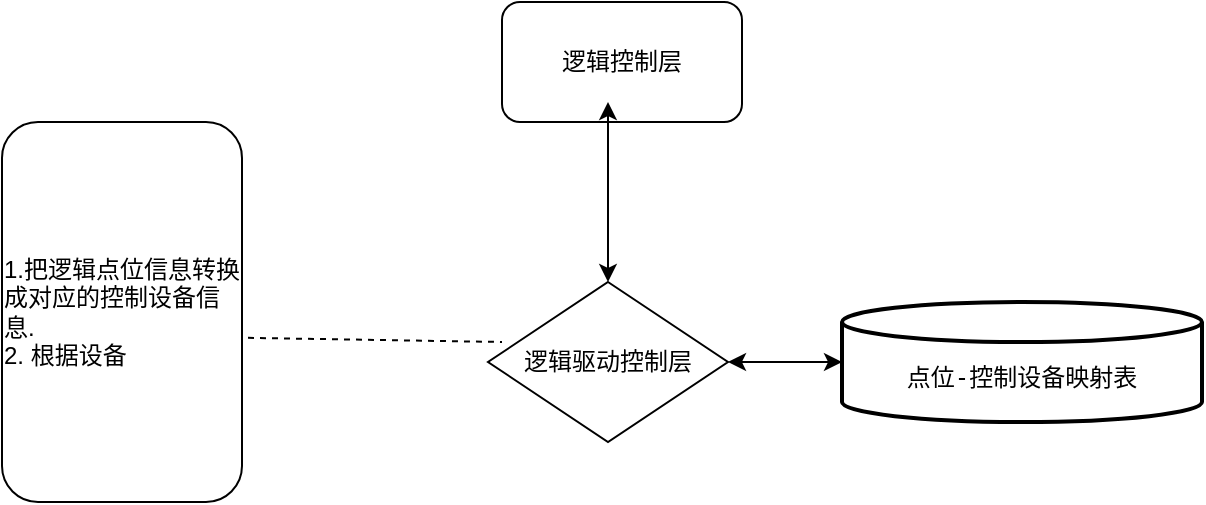 <mxfile version="10.8.5" type="github"><diagram id="RvbD-Qe74Tt6xNohC6nh" name="Page-1"><mxGraphModel dx="1398" dy="700" grid="1" gridSize="10" guides="1" tooltips="1" connect="1" arrows="1" fold="1" page="1" pageScale="1" pageWidth="827" pageHeight="1169" math="0" shadow="0"><root><mxCell id="0"/><mxCell id="1" parent="0"/><mxCell id="eGFITggfUhU6RqY5zxnf-1" value="逻辑控制层&lt;span id=&quot;transmark&quot; style=&quot;display: none ; width: 0px ; height: 0px&quot;&gt;&lt;/span&gt;" style="rounded=1;whiteSpace=wrap;html=1;" vertex="1" parent="1"><mxGeometry x="360" y="170" width="120" height="60" as="geometry"/></mxCell><mxCell id="eGFITggfUhU6RqY5zxnf-4" value="" style="endArrow=classic;startArrow=classic;html=1;" edge="1" parent="1"><mxGeometry width="50" height="50" relative="1" as="geometry"><mxPoint x="413" y="310" as="sourcePoint"/><mxPoint x="413" y="220" as="targetPoint"/></mxGeometry></mxCell><mxCell id="eGFITggfUhU6RqY5zxnf-5" value="逻辑驱动控制层&lt;span id=&quot;transmark&quot; style=&quot;display: none ; width: 0px ; height: 0px&quot;&gt;&lt;/span&gt;" style="rhombus;whiteSpace=wrap;html=1;" vertex="1" parent="1"><mxGeometry x="353" y="310" width="120" height="80" as="geometry"/></mxCell><mxCell id="eGFITggfUhU6RqY5zxnf-6" value="" style="endArrow=classic;startArrow=classic;html=1;exitX=1;exitY=0.5;exitDx=0;exitDy=0;" edge="1" parent="1" source="eGFITggfUhU6RqY5zxnf-5" target="eGFITggfUhU6RqY5zxnf-7"><mxGeometry width="50" height="50" relative="1" as="geometry"><mxPoint x="350" y="460" as="sourcePoint"/><mxPoint x="560" y="350" as="targetPoint"/></mxGeometry></mxCell><mxCell id="eGFITggfUhU6RqY5zxnf-7" value="&lt;br&gt;&lt;pre&gt;&lt;span&gt;点位&lt;/span&gt;&lt;span&gt;-&lt;/span&gt;&lt;span&gt;控制设备映射表&lt;/span&gt;&lt;/pre&gt;&lt;span id=&quot;transmark&quot; style=&quot;display: none ; width: 0px ; height: 0px&quot;&gt;&lt;/span&gt;" style="strokeWidth=2;html=1;shape=mxgraph.flowchart.database;whiteSpace=wrap;" vertex="1" parent="1"><mxGeometry x="530" y="320" width="180" height="60" as="geometry"/></mxCell><mxCell id="eGFITggfUhU6RqY5zxnf-16" value="&lt;div align=&quot;left&quot;&gt;1.把逻辑点位信息转换成对应的控制设备信息.&lt;/div&gt;&lt;div align=&quot;left&quot;&gt;2. 根据设备&lt;span id=&quot;transmark&quot; style=&quot;display: none ; width: 0px ; height: 0px&quot;&gt;&lt;/span&gt;&lt;br&gt;&lt;span id=&quot;transmark&quot; style=&quot;display: none ; width: 0px ; height: 0px&quot;&gt;&lt;/span&gt;&lt;/div&gt;&lt;span id=&quot;transmark&quot; style=&quot;display: none ; width: 0px ; height: 0px&quot;&gt;&lt;/span&gt;&lt;span id=&quot;transmark&quot; style=&quot;display: none ; width: 0px ; height: 0px&quot;&gt;&lt;/span&gt;" style="rounded=1;whiteSpace=wrap;html=1;" vertex="1" parent="1"><mxGeometry x="110" y="230" width="120" height="190" as="geometry"/></mxCell><mxCell id="eGFITggfUhU6RqY5zxnf-18" value="" style="endArrow=none;dashed=1;html=1;exitX=1.025;exitY=0.568;exitDx=0;exitDy=0;exitPerimeter=0;" edge="1" parent="1" source="eGFITggfUhU6RqY5zxnf-16"><mxGeometry width="50" height="50" relative="1" as="geometry"><mxPoint x="110" y="490" as="sourcePoint"/><mxPoint x="360" y="340" as="targetPoint"/><Array as="points"><mxPoint x="360" y="340"/></Array></mxGeometry></mxCell></root></mxGraphModel></diagram><diagram id="x2n1l_jqz6sHJOLg-Gk1" name="Page-2"><mxGraphModel dx="1398" dy="700" grid="1" gridSize="10" guides="1" tooltips="1" connect="1" arrows="1" fold="1" page="1" pageScale="1" pageWidth="827" pageHeight="1169" math="0" shadow="0"><root><mxCell id="1BClpLJG1ccm8zLpgtFC-0"/><mxCell id="1BClpLJG1ccm8zLpgtFC-1" parent="1BClpLJG1ccm8zLpgtFC-0"/></root></mxGraphModel></diagram></mxfile>